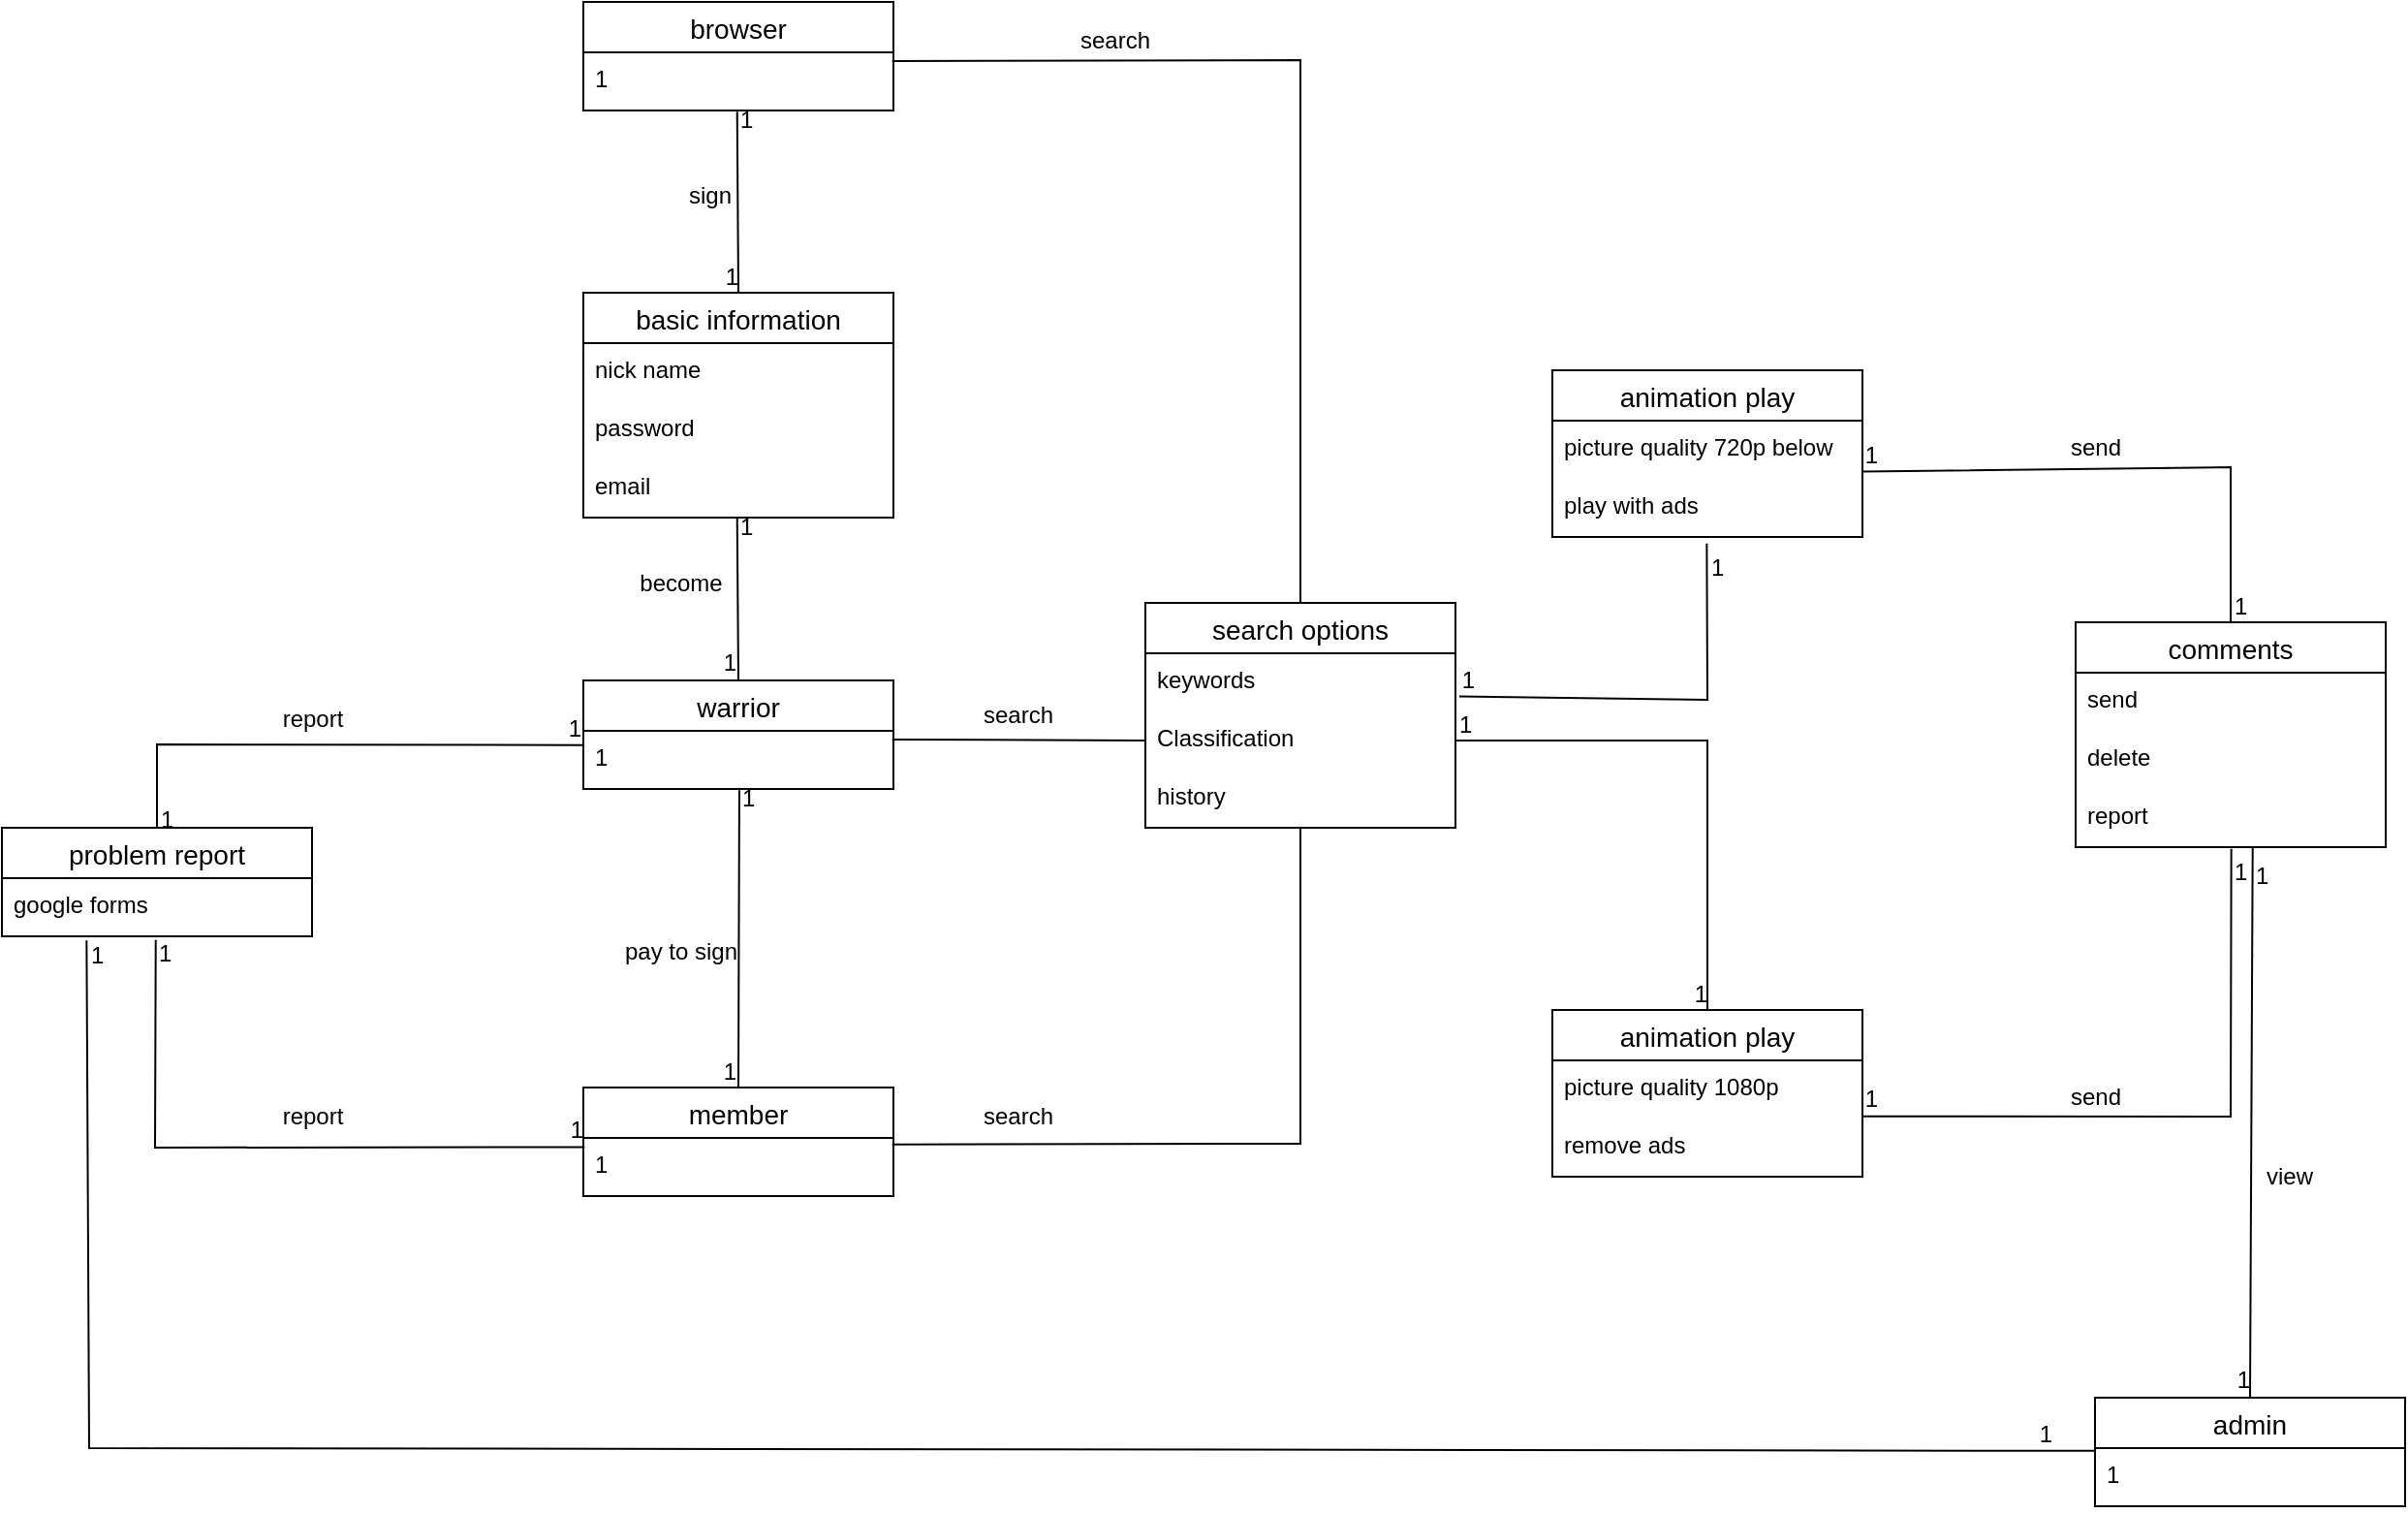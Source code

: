 <mxfile version="20.0.1" type="device"><diagram id="xovzglC592AP_FfmsaW6" name="第1頁"><mxGraphModel dx="2024" dy="712" grid="1" gridSize="10" guides="1" tooltips="1" connect="1" arrows="1" fold="1" page="1" pageScale="1" pageWidth="827" pageHeight="1169" math="0" shadow="0"><root><mxCell id="0"/><mxCell id="1" parent="0"/><mxCell id="iwfStuSDaOlY_6x2_IPI-1" value="warrior" style="swimlane;fontStyle=0;childLayout=stackLayout;horizontal=1;startSize=26;horizontalStack=0;resizeParent=1;resizeParentMax=0;resizeLast=0;collapsible=1;marginBottom=0;align=center;fontSize=14;" vertex="1" parent="1"><mxGeometry x="190" y="360" width="160" height="56" as="geometry"/></mxCell><mxCell id="iwfStuSDaOlY_6x2_IPI-2" value="1" style="text;strokeColor=none;fillColor=none;spacingLeft=4;spacingRight=4;overflow=hidden;rotatable=0;points=[[0,0.5],[1,0.5]];portConstraint=eastwest;fontSize=12;" vertex="1" parent="iwfStuSDaOlY_6x2_IPI-1"><mxGeometry y="26" width="160" height="30" as="geometry"/></mxCell><mxCell id="iwfStuSDaOlY_6x2_IPI-7" value="member" style="swimlane;fontStyle=0;childLayout=stackLayout;horizontal=1;startSize=26;horizontalStack=0;resizeParent=1;resizeParentMax=0;resizeLast=0;collapsible=1;marginBottom=0;align=center;fontSize=14;" vertex="1" parent="1"><mxGeometry x="190" y="570" width="160" height="56" as="geometry"/></mxCell><mxCell id="iwfStuSDaOlY_6x2_IPI-8" value="1" style="text;strokeColor=none;fillColor=none;spacingLeft=4;spacingRight=4;overflow=hidden;rotatable=0;points=[[0,0.5],[1,0.5]];portConstraint=eastwest;fontSize=12;" vertex="1" parent="iwfStuSDaOlY_6x2_IPI-7"><mxGeometry y="26" width="160" height="30" as="geometry"/></mxCell><mxCell id="iwfStuSDaOlY_6x2_IPI-10" value="browser" style="swimlane;fontStyle=0;childLayout=stackLayout;horizontal=1;startSize=26;horizontalStack=0;resizeParent=1;resizeParentMax=0;resizeLast=0;collapsible=1;marginBottom=0;align=center;fontSize=14;" vertex="1" parent="1"><mxGeometry x="190" y="10" width="160" height="56" as="geometry"/></mxCell><mxCell id="iwfStuSDaOlY_6x2_IPI-11" value="1" style="text;strokeColor=none;fillColor=none;spacingLeft=4;spacingRight=4;overflow=hidden;rotatable=0;points=[[0,0.5],[1,0.5]];portConstraint=eastwest;fontSize=12;" vertex="1" parent="iwfStuSDaOlY_6x2_IPI-10"><mxGeometry y="26" width="160" height="30" as="geometry"/></mxCell><mxCell id="iwfStuSDaOlY_6x2_IPI-12" value="" style="endArrow=none;html=1;rounded=0;entryX=0.5;entryY=0;entryDx=0;entryDy=0;exitX=0.496;exitY=1.019;exitDx=0;exitDy=0;exitPerimeter=0;" edge="1" parent="1" source="iwfStuSDaOlY_6x2_IPI-11" target="iwfStuSDaOlY_6x2_IPI-31"><mxGeometry relative="1" as="geometry"><mxPoint x="270" y="200" as="sourcePoint"/><mxPoint x="350" y="440" as="targetPoint"/></mxGeometry></mxCell><mxCell id="iwfStuSDaOlY_6x2_IPI-13" value="1" style="resizable=0;html=1;align=left;verticalAlign=bottom;" connectable="0" vertex="1" parent="iwfStuSDaOlY_6x2_IPI-12"><mxGeometry x="-1" relative="1" as="geometry"><mxPoint y="13" as="offset"/></mxGeometry></mxCell><mxCell id="iwfStuSDaOlY_6x2_IPI-14" value="1" style="resizable=0;html=1;align=right;verticalAlign=bottom;" connectable="0" vertex="1" parent="iwfStuSDaOlY_6x2_IPI-12"><mxGeometry x="1" relative="1" as="geometry"/></mxCell><mxCell id="iwfStuSDaOlY_6x2_IPI-15" value="sign" style="text;html=1;align=center;verticalAlign=middle;resizable=0;points=[];autosize=1;strokeColor=none;fillColor=none;" vertex="1" parent="1"><mxGeometry x="235" y="100" width="40" height="20" as="geometry"/></mxCell><mxCell id="iwfStuSDaOlY_6x2_IPI-16" value="" style="endArrow=none;html=1;rounded=0;entryX=0.5;entryY=0;entryDx=0;entryDy=0;exitX=0.503;exitY=1.019;exitDx=0;exitDy=0;exitPerimeter=0;" edge="1" parent="1" source="iwfStuSDaOlY_6x2_IPI-2" target="iwfStuSDaOlY_6x2_IPI-7"><mxGeometry relative="1" as="geometry"><mxPoint x="380" y="460" as="sourcePoint"/><mxPoint x="270.14" y="569.43" as="targetPoint"/></mxGeometry></mxCell><mxCell id="iwfStuSDaOlY_6x2_IPI-17" value="1" style="resizable=0;html=1;align=left;verticalAlign=bottom;" connectable="0" vertex="1" parent="iwfStuSDaOlY_6x2_IPI-16"><mxGeometry x="-1" relative="1" as="geometry"><mxPoint y="13" as="offset"/></mxGeometry></mxCell><mxCell id="iwfStuSDaOlY_6x2_IPI-18" value="1" style="resizable=0;html=1;align=right;verticalAlign=bottom;" connectable="0" vertex="1" parent="iwfStuSDaOlY_6x2_IPI-16"><mxGeometry x="1" relative="1" as="geometry"/></mxCell><mxCell id="iwfStuSDaOlY_6x2_IPI-19" value="pay to sign" style="text;html=1;align=center;verticalAlign=middle;resizable=0;points=[];autosize=1;strokeColor=none;fillColor=none;" vertex="1" parent="1"><mxGeometry x="205" y="490" width="70" height="20" as="geometry"/></mxCell><mxCell id="iwfStuSDaOlY_6x2_IPI-21" value="search options" style="swimlane;fontStyle=0;childLayout=stackLayout;horizontal=1;startSize=26;horizontalStack=0;resizeParent=1;resizeParentMax=0;resizeLast=0;collapsible=1;marginBottom=0;align=center;fontSize=14;" vertex="1" parent="1"><mxGeometry x="480" y="320" width="160" height="116" as="geometry"/></mxCell><mxCell id="iwfStuSDaOlY_6x2_IPI-22" value="keywords" style="text;strokeColor=none;fillColor=none;spacingLeft=4;spacingRight=4;overflow=hidden;rotatable=0;points=[[0,0.5],[1,0.5]];portConstraint=eastwest;fontSize=12;" vertex="1" parent="iwfStuSDaOlY_6x2_IPI-21"><mxGeometry y="26" width="160" height="30" as="geometry"/></mxCell><mxCell id="iwfStuSDaOlY_6x2_IPI-23" value="Classification" style="text;strokeColor=none;fillColor=none;spacingLeft=4;spacingRight=4;overflow=hidden;rotatable=0;points=[[0,0.5],[1,0.5]];portConstraint=eastwest;fontSize=12;" vertex="1" parent="iwfStuSDaOlY_6x2_IPI-21"><mxGeometry y="56" width="160" height="30" as="geometry"/></mxCell><mxCell id="iwfStuSDaOlY_6x2_IPI-24" value="history" style="text;strokeColor=none;fillColor=none;spacingLeft=4;spacingRight=4;overflow=hidden;rotatable=0;points=[[0,0.5],[1,0.5]];portConstraint=eastwest;fontSize=12;" vertex="1" parent="iwfStuSDaOlY_6x2_IPI-21"><mxGeometry y="86" width="160" height="30" as="geometry"/></mxCell><mxCell id="iwfStuSDaOlY_6x2_IPI-25" value="" style="endArrow=none;html=1;rounded=0;entryX=0;entryY=0.5;entryDx=0;entryDy=0;exitX=0.996;exitY=0.149;exitDx=0;exitDy=0;exitPerimeter=0;" edge="1" parent="1" source="iwfStuSDaOlY_6x2_IPI-2" target="iwfStuSDaOlY_6x2_IPI-23"><mxGeometry width="50" height="50" relative="1" as="geometry"><mxPoint x="320" y="360" as="sourcePoint"/><mxPoint x="370" y="310" as="targetPoint"/></mxGeometry></mxCell><mxCell id="iwfStuSDaOlY_6x2_IPI-26" value="" style="endArrow=none;html=1;rounded=0;exitX=0.996;exitY=0.149;exitDx=0;exitDy=0;exitPerimeter=0;entryX=0.5;entryY=0;entryDx=0;entryDy=0;" edge="1" parent="1" source="iwfStuSDaOlY_6x2_IPI-11" target="iwfStuSDaOlY_6x2_IPI-21"><mxGeometry width="50" height="50" relative="1" as="geometry"><mxPoint x="470" y="180" as="sourcePoint"/><mxPoint x="520" y="130" as="targetPoint"/><Array as="points"><mxPoint x="560" y="40"/></Array></mxGeometry></mxCell><mxCell id="iwfStuSDaOlY_6x2_IPI-27" value="" style="endArrow=none;html=1;rounded=0;exitX=0.996;exitY=0.112;exitDx=0;exitDy=0;exitPerimeter=0;" edge="1" parent="1" source="iwfStuSDaOlY_6x2_IPI-8" target="iwfStuSDaOlY_6x2_IPI-24"><mxGeometry width="50" height="50" relative="1" as="geometry"><mxPoint x="490" y="600" as="sourcePoint"/><mxPoint x="570" y="500" as="targetPoint"/><Array as="points"><mxPoint x="560" y="599"/></Array></mxGeometry></mxCell><mxCell id="iwfStuSDaOlY_6x2_IPI-28" value="search" style="text;html=1;align=center;verticalAlign=middle;resizable=0;points=[];autosize=1;strokeColor=none;fillColor=none;" vertex="1" parent="1"><mxGeometry x="389" y="368" width="50" height="20" as="geometry"/></mxCell><mxCell id="iwfStuSDaOlY_6x2_IPI-29" value="search" style="text;html=1;align=center;verticalAlign=middle;resizable=0;points=[];autosize=1;strokeColor=none;fillColor=none;" vertex="1" parent="1"><mxGeometry x="439" y="20" width="50" height="20" as="geometry"/></mxCell><mxCell id="iwfStuSDaOlY_6x2_IPI-30" value="search" style="text;html=1;align=center;verticalAlign=middle;resizable=0;points=[];autosize=1;strokeColor=none;fillColor=none;" vertex="1" parent="1"><mxGeometry x="389" y="574.5" width="50" height="20" as="geometry"/></mxCell><mxCell id="iwfStuSDaOlY_6x2_IPI-31" value="basic information" style="swimlane;fontStyle=0;childLayout=stackLayout;horizontal=1;startSize=26;horizontalStack=0;resizeParent=1;resizeParentMax=0;resizeLast=0;collapsible=1;marginBottom=0;align=center;fontSize=14;" vertex="1" parent="1"><mxGeometry x="190" y="160" width="160" height="116" as="geometry"/></mxCell><mxCell id="iwfStuSDaOlY_6x2_IPI-32" value="nick name" style="text;strokeColor=none;fillColor=none;spacingLeft=4;spacingRight=4;overflow=hidden;rotatable=0;points=[[0,0.5],[1,0.5]];portConstraint=eastwest;fontSize=12;" vertex="1" parent="iwfStuSDaOlY_6x2_IPI-31"><mxGeometry y="26" width="160" height="30" as="geometry"/></mxCell><mxCell id="iwfStuSDaOlY_6x2_IPI-33" value="password" style="text;strokeColor=none;fillColor=none;spacingLeft=4;spacingRight=4;overflow=hidden;rotatable=0;points=[[0,0.5],[1,0.5]];portConstraint=eastwest;fontSize=12;" vertex="1" parent="iwfStuSDaOlY_6x2_IPI-31"><mxGeometry y="56" width="160" height="30" as="geometry"/></mxCell><mxCell id="iwfStuSDaOlY_6x2_IPI-34" value="email" style="text;strokeColor=none;fillColor=none;spacingLeft=4;spacingRight=4;overflow=hidden;rotatable=0;points=[[0,0.5],[1,0.5]];portConstraint=eastwest;fontSize=12;" vertex="1" parent="iwfStuSDaOlY_6x2_IPI-31"><mxGeometry y="86" width="160" height="30" as="geometry"/></mxCell><mxCell id="iwfStuSDaOlY_6x2_IPI-36" value="" style="endArrow=none;html=1;rounded=0;entryX=0.5;entryY=0;entryDx=0;entryDy=0;exitX=0.496;exitY=1;exitDx=0;exitDy=0;exitPerimeter=0;" edge="1" parent="1" source="iwfStuSDaOlY_6x2_IPI-34" target="iwfStuSDaOlY_6x2_IPI-1"><mxGeometry relative="1" as="geometry"><mxPoint x="279.36" y="76.57" as="sourcePoint"/><mxPoint x="280" y="170" as="targetPoint"/></mxGeometry></mxCell><mxCell id="iwfStuSDaOlY_6x2_IPI-37" value="1" style="resizable=0;html=1;align=left;verticalAlign=bottom;" connectable="0" vertex="1" parent="iwfStuSDaOlY_6x2_IPI-36"><mxGeometry x="-1" relative="1" as="geometry"><mxPoint y="13" as="offset"/></mxGeometry></mxCell><mxCell id="iwfStuSDaOlY_6x2_IPI-38" value="1" style="resizable=0;html=1;align=right;verticalAlign=bottom;" connectable="0" vertex="1" parent="iwfStuSDaOlY_6x2_IPI-36"><mxGeometry x="1" relative="1" as="geometry"/></mxCell><mxCell id="iwfStuSDaOlY_6x2_IPI-39" value="become" style="text;html=1;align=center;verticalAlign=middle;resizable=0;points=[];autosize=1;strokeColor=none;fillColor=none;" vertex="1" parent="1"><mxGeometry x="210" y="300" width="60" height="20" as="geometry"/></mxCell><mxCell id="iwfStuSDaOlY_6x2_IPI-40" value="animation play" style="swimlane;fontStyle=0;childLayout=stackLayout;horizontal=1;startSize=26;horizontalStack=0;resizeParent=1;resizeParentMax=0;resizeLast=0;collapsible=1;marginBottom=0;align=center;fontSize=14;" vertex="1" parent="1"><mxGeometry x="690" y="530" width="160" height="86" as="geometry"/></mxCell><mxCell id="iwfStuSDaOlY_6x2_IPI-41" value="picture quality 1080p" style="text;strokeColor=none;fillColor=none;spacingLeft=4;spacingRight=4;overflow=hidden;rotatable=0;points=[[0,0.5],[1,0.5]];portConstraint=eastwest;fontSize=12;" vertex="1" parent="iwfStuSDaOlY_6x2_IPI-40"><mxGeometry y="26" width="160" height="30" as="geometry"/></mxCell><mxCell id="iwfStuSDaOlY_6x2_IPI-42" value="remove ads" style="text;strokeColor=none;fillColor=none;spacingLeft=4;spacingRight=4;overflow=hidden;rotatable=0;points=[[0,0.5],[1,0.5]];portConstraint=eastwest;fontSize=12;" vertex="1" parent="iwfStuSDaOlY_6x2_IPI-40"><mxGeometry y="56" width="160" height="30" as="geometry"/></mxCell><mxCell id="iwfStuSDaOlY_6x2_IPI-45" value="problem report" style="swimlane;fontStyle=0;childLayout=stackLayout;horizontal=1;startSize=26;horizontalStack=0;resizeParent=1;resizeParentMax=0;resizeLast=0;collapsible=1;marginBottom=0;align=center;fontSize=14;" vertex="1" parent="1"><mxGeometry x="-110" y="436" width="160" height="56" as="geometry"/></mxCell><mxCell id="iwfStuSDaOlY_6x2_IPI-46" value="google forms" style="text;strokeColor=none;fillColor=none;spacingLeft=4;spacingRight=4;overflow=hidden;rotatable=0;points=[[0,0.5],[1,0.5]];portConstraint=eastwest;fontSize=12;" vertex="1" parent="iwfStuSDaOlY_6x2_IPI-45"><mxGeometry y="26" width="160" height="30" as="geometry"/></mxCell><mxCell id="iwfStuSDaOlY_6x2_IPI-49" value="" style="endArrow=none;html=1;rounded=0;entryX=0.004;entryY=0.157;entryDx=0;entryDy=0;entryPerimeter=0;exitX=0.496;exitY=1.061;exitDx=0;exitDy=0;exitPerimeter=0;" edge="1" parent="1" source="iwfStuSDaOlY_6x2_IPI-46" target="iwfStuSDaOlY_6x2_IPI-8"><mxGeometry relative="1" as="geometry"><mxPoint x="-70" y="594.5" as="sourcePoint"/><mxPoint x="90" y="594.5" as="targetPoint"/><Array as="points"><mxPoint x="-31" y="601"/></Array></mxGeometry></mxCell><mxCell id="iwfStuSDaOlY_6x2_IPI-50" value="1" style="resizable=0;html=1;align=left;verticalAlign=bottom;" connectable="0" vertex="1" parent="iwfStuSDaOlY_6x2_IPI-49"><mxGeometry x="-1" relative="1" as="geometry"><mxPoint y="16" as="offset"/></mxGeometry></mxCell><mxCell id="iwfStuSDaOlY_6x2_IPI-51" value="1" style="resizable=0;html=1;align=right;verticalAlign=bottom;" connectable="0" vertex="1" parent="iwfStuSDaOlY_6x2_IPI-49"><mxGeometry x="1" relative="1" as="geometry"/></mxCell><mxCell id="iwfStuSDaOlY_6x2_IPI-52" value="" style="endArrow=none;html=1;rounded=0;entryX=-0.003;entryY=0.244;entryDx=0;entryDy=0;entryPerimeter=0;exitX=0.5;exitY=0;exitDx=0;exitDy=0;" edge="1" parent="1" source="iwfStuSDaOlY_6x2_IPI-45" target="iwfStuSDaOlY_6x2_IPI-2"><mxGeometry relative="1" as="geometry"><mxPoint x="-20.64" y="503.83" as="sourcePoint"/><mxPoint x="200.64" y="610.71" as="targetPoint"/><Array as="points"><mxPoint x="-30" y="393"/></Array></mxGeometry></mxCell><mxCell id="iwfStuSDaOlY_6x2_IPI-53" value="1" style="resizable=0;html=1;align=left;verticalAlign=bottom;" connectable="0" vertex="1" parent="iwfStuSDaOlY_6x2_IPI-52"><mxGeometry x="-1" relative="1" as="geometry"><mxPoint y="4" as="offset"/></mxGeometry></mxCell><mxCell id="iwfStuSDaOlY_6x2_IPI-54" value="1" style="resizable=0;html=1;align=right;verticalAlign=bottom;" connectable="0" vertex="1" parent="iwfStuSDaOlY_6x2_IPI-52"><mxGeometry x="1" relative="1" as="geometry"/></mxCell><mxCell id="iwfStuSDaOlY_6x2_IPI-55" value="report" style="text;html=1;align=center;verticalAlign=middle;resizable=0;points=[];autosize=1;strokeColor=none;fillColor=none;" vertex="1" parent="1"><mxGeometry x="25" y="370" width="50" height="20" as="geometry"/></mxCell><mxCell id="iwfStuSDaOlY_6x2_IPI-57" value="report" style="text;html=1;align=center;verticalAlign=middle;resizable=0;points=[];autosize=1;strokeColor=none;fillColor=none;" vertex="1" parent="1"><mxGeometry x="25" y="575" width="50" height="20" as="geometry"/></mxCell><mxCell id="iwfStuSDaOlY_6x2_IPI-58" value="" style="endArrow=none;html=1;rounded=0;exitX=1;exitY=0.5;exitDx=0;exitDy=0;entryX=0.5;entryY=0;entryDx=0;entryDy=0;" edge="1" parent="1" source="iwfStuSDaOlY_6x2_IPI-23" target="iwfStuSDaOlY_6x2_IPI-40"><mxGeometry relative="1" as="geometry"><mxPoint x="780" y="350" as="sourcePoint"/><mxPoint x="940" y="350" as="targetPoint"/><Array as="points"><mxPoint x="770" y="391"/></Array></mxGeometry></mxCell><mxCell id="iwfStuSDaOlY_6x2_IPI-59" value="1" style="resizable=0;html=1;align=left;verticalAlign=bottom;" connectable="0" vertex="1" parent="iwfStuSDaOlY_6x2_IPI-58"><mxGeometry x="-1" relative="1" as="geometry"/></mxCell><mxCell id="iwfStuSDaOlY_6x2_IPI-60" value="1" style="resizable=0;html=1;align=right;verticalAlign=bottom;" connectable="0" vertex="1" parent="iwfStuSDaOlY_6x2_IPI-58"><mxGeometry x="1" relative="1" as="geometry"/></mxCell><mxCell id="iwfStuSDaOlY_6x2_IPI-61" value="animation play" style="swimlane;fontStyle=0;childLayout=stackLayout;horizontal=1;startSize=26;horizontalStack=0;resizeParent=1;resizeParentMax=0;resizeLast=0;collapsible=1;marginBottom=0;align=center;fontSize=14;" vertex="1" parent="1"><mxGeometry x="690" y="200" width="160" height="86" as="geometry"/></mxCell><mxCell id="iwfStuSDaOlY_6x2_IPI-62" value="picture quality 720p below" style="text;strokeColor=none;fillColor=none;spacingLeft=4;spacingRight=4;overflow=hidden;rotatable=0;points=[[0,0.5],[1,0.5]];portConstraint=eastwest;fontSize=12;" vertex="1" parent="iwfStuSDaOlY_6x2_IPI-61"><mxGeometry y="26" width="160" height="30" as="geometry"/></mxCell><mxCell id="iwfStuSDaOlY_6x2_IPI-63" value="play with ads" style="text;strokeColor=none;fillColor=none;spacingLeft=4;spacingRight=4;overflow=hidden;rotatable=0;points=[[0,0.5],[1,0.5]];portConstraint=eastwest;fontSize=12;" vertex="1" parent="iwfStuSDaOlY_6x2_IPI-61"><mxGeometry y="56" width="160" height="30" as="geometry"/></mxCell><mxCell id="iwfStuSDaOlY_6x2_IPI-64" value="" style="endArrow=none;html=1;rounded=0;exitX=0.498;exitY=1.112;exitDx=0;exitDy=0;entryX=1.012;entryY=0.741;entryDx=0;entryDy=0;exitPerimeter=0;entryPerimeter=0;" edge="1" parent="1" source="iwfStuSDaOlY_6x2_IPI-63" target="iwfStuSDaOlY_6x2_IPI-22"><mxGeometry relative="1" as="geometry"><mxPoint x="900" y="330" as="sourcePoint"/><mxPoint x="1030" y="469" as="targetPoint"/><Array as="points"><mxPoint x="770" y="370"/></Array></mxGeometry></mxCell><mxCell id="iwfStuSDaOlY_6x2_IPI-65" value="1" style="resizable=0;html=1;align=left;verticalAlign=bottom;" connectable="0" vertex="1" parent="iwfStuSDaOlY_6x2_IPI-64"><mxGeometry x="-1" relative="1" as="geometry"><mxPoint y="21" as="offset"/></mxGeometry></mxCell><mxCell id="iwfStuSDaOlY_6x2_IPI-66" value="1" style="resizable=0;html=1;align=right;verticalAlign=bottom;" connectable="0" vertex="1" parent="iwfStuSDaOlY_6x2_IPI-64"><mxGeometry x="1" relative="1" as="geometry"><mxPoint x="8" as="offset"/></mxGeometry></mxCell><mxCell id="iwfStuSDaOlY_6x2_IPI-77" value="comments" style="swimlane;fontStyle=0;childLayout=stackLayout;horizontal=1;startSize=26;horizontalStack=0;resizeParent=1;resizeParentMax=0;resizeLast=0;collapsible=1;marginBottom=0;align=center;fontSize=14;" vertex="1" parent="1"><mxGeometry x="960" y="330" width="160" height="116" as="geometry"/></mxCell><mxCell id="iwfStuSDaOlY_6x2_IPI-78" value="send" style="text;strokeColor=none;fillColor=none;spacingLeft=4;spacingRight=4;overflow=hidden;rotatable=0;points=[[0,0.5],[1,0.5]];portConstraint=eastwest;fontSize=12;" vertex="1" parent="iwfStuSDaOlY_6x2_IPI-77"><mxGeometry y="26" width="160" height="30" as="geometry"/></mxCell><mxCell id="iwfStuSDaOlY_6x2_IPI-79" value="delete" style="text;strokeColor=none;fillColor=none;spacingLeft=4;spacingRight=4;overflow=hidden;rotatable=0;points=[[0,0.5],[1,0.5]];portConstraint=eastwest;fontSize=12;" vertex="1" parent="iwfStuSDaOlY_6x2_IPI-77"><mxGeometry y="56" width="160" height="30" as="geometry"/></mxCell><mxCell id="iwfStuSDaOlY_6x2_IPI-80" value="report" style="text;strokeColor=none;fillColor=none;spacingLeft=4;spacingRight=4;overflow=hidden;rotatable=0;points=[[0,0.5],[1,0.5]];portConstraint=eastwest;fontSize=12;" vertex="1" parent="iwfStuSDaOlY_6x2_IPI-77"><mxGeometry y="86" width="160" height="30" as="geometry"/></mxCell><mxCell id="iwfStuSDaOlY_6x2_IPI-82" value="" style="endArrow=none;html=1;rounded=0;exitX=0.5;exitY=0;exitDx=0;exitDy=0;entryX=1.002;entryY=0.875;entryDx=0;entryDy=0;entryPerimeter=0;" edge="1" parent="1" source="iwfStuSDaOlY_6x2_IPI-77" target="iwfStuSDaOlY_6x2_IPI-62"><mxGeometry relative="1" as="geometry"><mxPoint x="1119.68" y="120" as="sourcePoint"/><mxPoint x="991.92" y="198.87" as="targetPoint"/><Array as="points"><mxPoint x="1040" y="250"/></Array></mxGeometry></mxCell><mxCell id="iwfStuSDaOlY_6x2_IPI-83" value="1" style="resizable=0;html=1;align=left;verticalAlign=bottom;" connectable="0" vertex="1" parent="iwfStuSDaOlY_6x2_IPI-82"><mxGeometry x="-1" relative="1" as="geometry"><mxPoint as="offset"/></mxGeometry></mxCell><mxCell id="iwfStuSDaOlY_6x2_IPI-84" value="1" style="resizable=0;html=1;align=right;verticalAlign=bottom;" connectable="0" vertex="1" parent="iwfStuSDaOlY_6x2_IPI-82"><mxGeometry x="1" relative="1" as="geometry"><mxPoint x="8" as="offset"/></mxGeometry></mxCell><mxCell id="iwfStuSDaOlY_6x2_IPI-85" value="" style="endArrow=none;html=1;rounded=0;entryX=1.002;entryY=-0.037;entryDx=0;entryDy=0;entryPerimeter=0;exitX=0.502;exitY=1.029;exitDx=0;exitDy=0;exitPerimeter=0;" edge="1" parent="1" source="iwfStuSDaOlY_6x2_IPI-80" target="iwfStuSDaOlY_6x2_IPI-42"><mxGeometry relative="1" as="geometry"><mxPoint x="980" y="480" as="sourcePoint"/><mxPoint x="890.0" y="573.23" as="targetPoint"/><Array as="points"><mxPoint x="1040" y="585"/></Array></mxGeometry></mxCell><mxCell id="iwfStuSDaOlY_6x2_IPI-86" value="1" style="resizable=0;html=1;align=left;verticalAlign=bottom;" connectable="0" vertex="1" parent="iwfStuSDaOlY_6x2_IPI-85"><mxGeometry x="-1" relative="1" as="geometry"><mxPoint y="21" as="offset"/></mxGeometry></mxCell><mxCell id="iwfStuSDaOlY_6x2_IPI-87" value="1" style="resizable=0;html=1;align=right;verticalAlign=bottom;" connectable="0" vertex="1" parent="iwfStuSDaOlY_6x2_IPI-85"><mxGeometry x="1" relative="1" as="geometry"><mxPoint x="8" as="offset"/></mxGeometry></mxCell><mxCell id="iwfStuSDaOlY_6x2_IPI-89" value="send" style="text;html=1;align=center;verticalAlign=middle;resizable=0;points=[];autosize=1;strokeColor=none;fillColor=none;" vertex="1" parent="1"><mxGeometry x="950" y="565" width="40" height="20" as="geometry"/></mxCell><mxCell id="iwfStuSDaOlY_6x2_IPI-90" value="send" style="text;html=1;align=center;verticalAlign=middle;resizable=0;points=[];autosize=1;strokeColor=none;fillColor=none;" vertex="1" parent="1"><mxGeometry x="950" y="230" width="40" height="20" as="geometry"/></mxCell><mxCell id="iwfStuSDaOlY_6x2_IPI-92" value="admin" style="swimlane;fontStyle=0;childLayout=stackLayout;horizontal=1;startSize=26;horizontalStack=0;resizeParent=1;resizeParentMax=0;resizeLast=0;collapsible=1;marginBottom=0;align=center;fontSize=14;" vertex="1" parent="1"><mxGeometry x="970" y="730" width="160" height="56" as="geometry"/></mxCell><mxCell id="iwfStuSDaOlY_6x2_IPI-93" value="1" style="text;strokeColor=none;fillColor=none;spacingLeft=4;spacingRight=4;overflow=hidden;rotatable=0;points=[[0,0.5],[1,0.5]];portConstraint=eastwest;fontSize=12;" vertex="1" parent="iwfStuSDaOlY_6x2_IPI-92"><mxGeometry y="26" width="160" height="30" as="geometry"/></mxCell><mxCell id="iwfStuSDaOlY_6x2_IPI-98" value="" style="endArrow=none;html=1;rounded=0;exitX=0.571;exitY=0.998;exitDx=0;exitDy=0;exitPerimeter=0;entryX=0.5;entryY=0;entryDx=0;entryDy=0;" edge="1" parent="1" source="iwfStuSDaOlY_6x2_IPI-80" target="iwfStuSDaOlY_6x2_IPI-92"><mxGeometry relative="1" as="geometry"><mxPoint x="1160" y="595" as="sourcePoint"/><mxPoint x="1320" y="595" as="targetPoint"/></mxGeometry></mxCell><mxCell id="iwfStuSDaOlY_6x2_IPI-99" value="1" style="resizable=0;html=1;align=left;verticalAlign=bottom;" connectable="0" vertex="1" parent="iwfStuSDaOlY_6x2_IPI-98"><mxGeometry x="-1" relative="1" as="geometry"><mxPoint y="24" as="offset"/></mxGeometry></mxCell><mxCell id="iwfStuSDaOlY_6x2_IPI-100" value="1" style="resizable=0;html=1;align=right;verticalAlign=bottom;" connectable="0" vertex="1" parent="iwfStuSDaOlY_6x2_IPI-98"><mxGeometry x="1" relative="1" as="geometry"/></mxCell><mxCell id="iwfStuSDaOlY_6x2_IPI-102" value="view" style="text;html=1;align=center;verticalAlign=middle;resizable=0;points=[];autosize=1;strokeColor=none;fillColor=none;" vertex="1" parent="1"><mxGeometry x="1050" y="606" width="40" height="20" as="geometry"/></mxCell><mxCell id="iwfStuSDaOlY_6x2_IPI-103" value="" style="endArrow=none;html=1;rounded=0;entryX=-0.001;entryY=0.047;entryDx=0;entryDy=0;entryPerimeter=0;exitX=0.273;exitY=1.069;exitDx=0;exitDy=0;exitPerimeter=0;" edge="1" parent="1" source="iwfStuSDaOlY_6x2_IPI-46" target="iwfStuSDaOlY_6x2_IPI-93"><mxGeometry relative="1" as="geometry"><mxPoint x="-69.64" y="565.0" as="sourcePoint"/><mxPoint x="151.64" y="671.88" as="targetPoint"/><Array as="points"><mxPoint x="-65" y="756"/></Array></mxGeometry></mxCell><mxCell id="iwfStuSDaOlY_6x2_IPI-104" value="1" style="resizable=0;html=1;align=left;verticalAlign=bottom;" connectable="0" vertex="1" parent="iwfStuSDaOlY_6x2_IPI-103"><mxGeometry x="-1" relative="1" as="geometry"><mxPoint y="16" as="offset"/></mxGeometry></mxCell><mxCell id="iwfStuSDaOlY_6x2_IPI-105" value="1" style="resizable=0;html=1;align=right;verticalAlign=bottom;" connectable="0" vertex="1" parent="iwfStuSDaOlY_6x2_IPI-103"><mxGeometry x="1" relative="1" as="geometry"><mxPoint x="-22" as="offset"/></mxGeometry></mxCell></root></mxGraphModel></diagram></mxfile>